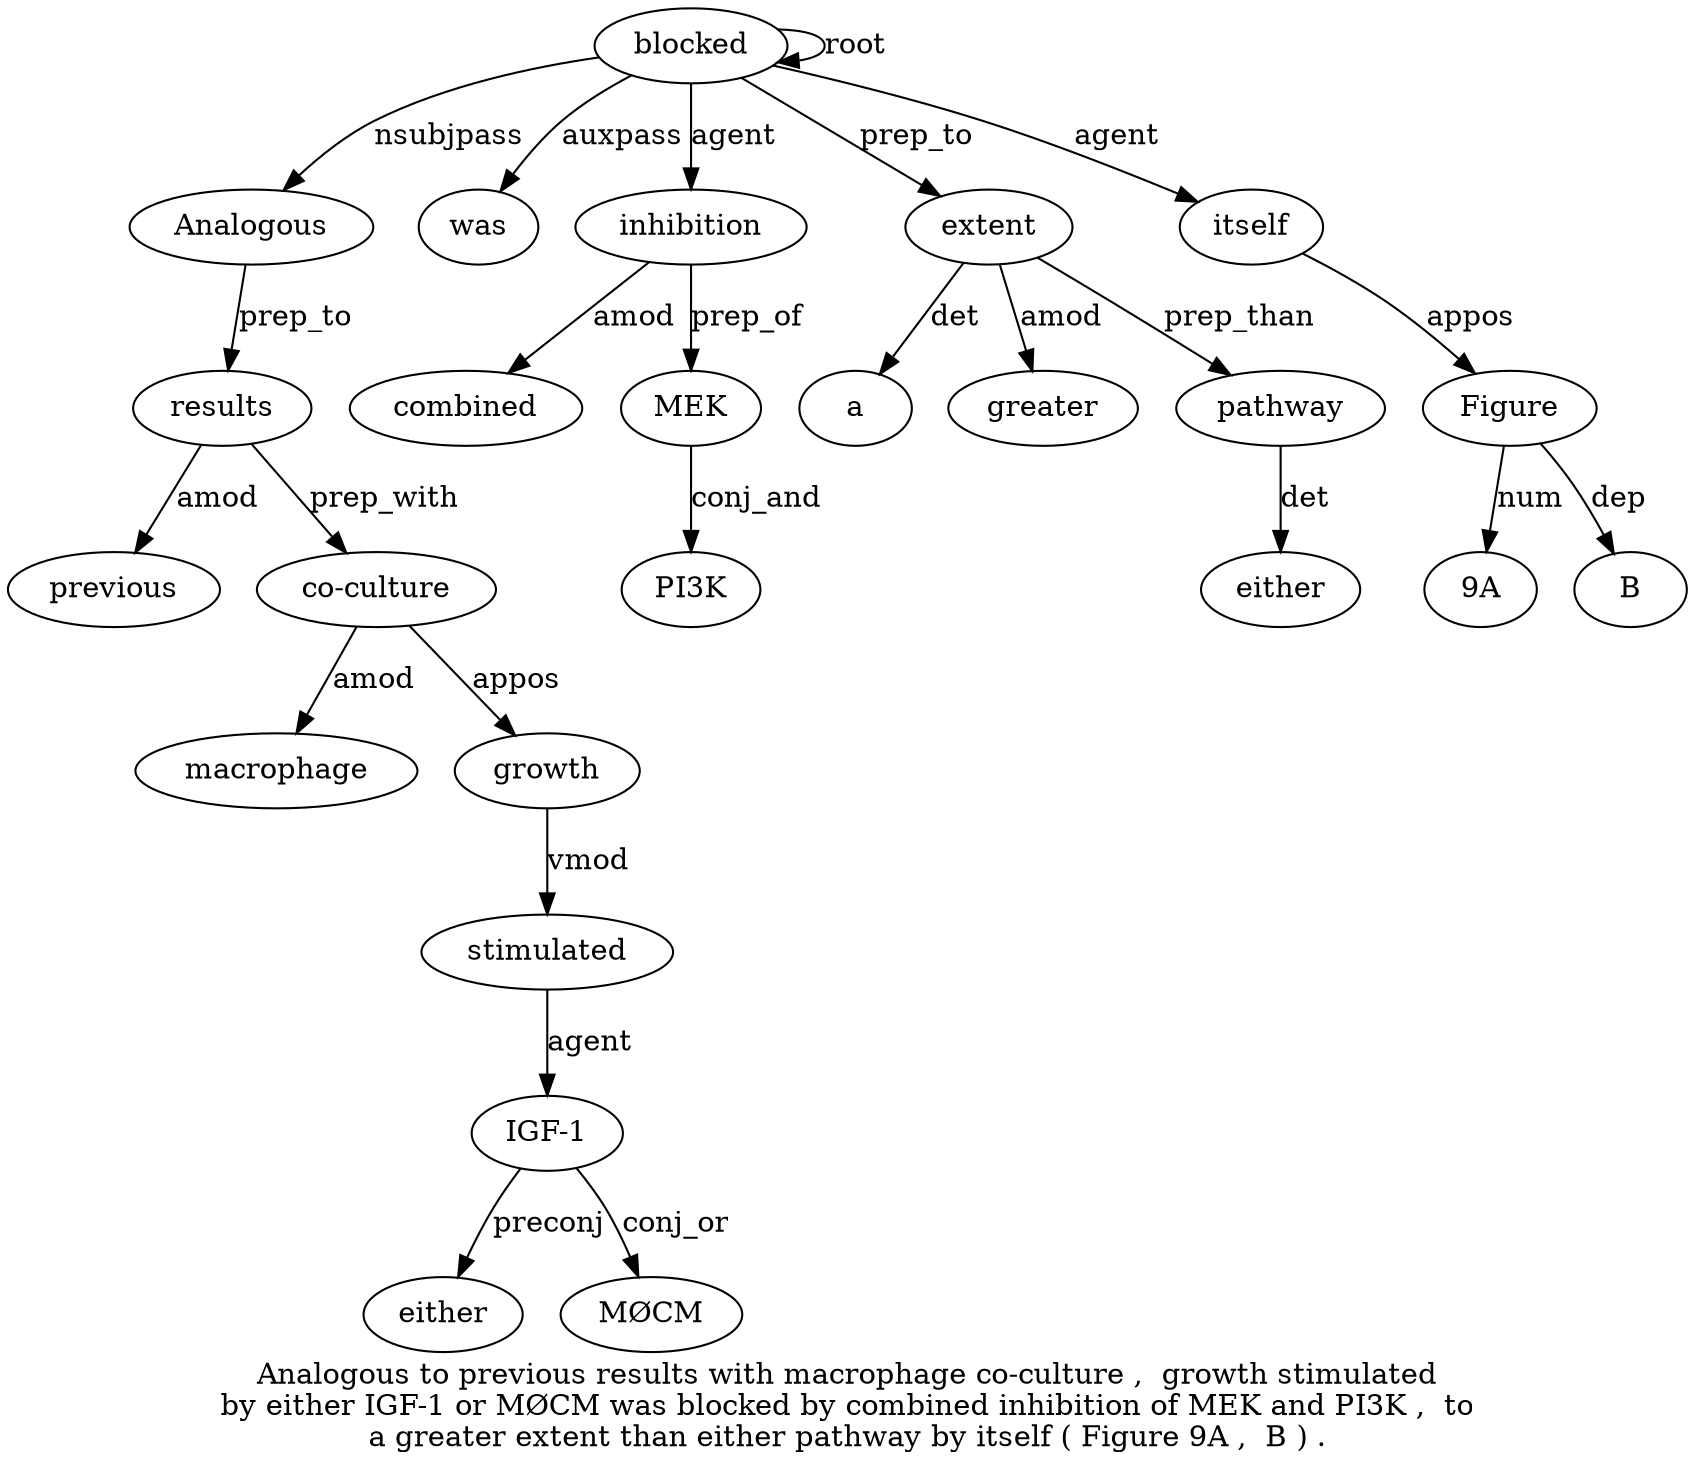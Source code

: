 digraph "Analogous to previous results with macrophage co-culture ,  growth stimulated by either IGF-1 or MØCM was blocked by combined inhibition of MEK and PI3K ,  to a greater extent than either pathway by itself ( Figure 9A ,  B ) ." {
label="Analogous to previous results with macrophage co-culture ,  growth stimulated
by either IGF-1 or MØCM was blocked by combined inhibition of MEK and PI3K ,  to
a greater extent than either pathway by itself ( Figure 9A ,  B ) .";
blocked17 [style=filled, fillcolor=white, label=blocked];
Analogous1 [style=filled, fillcolor=white, label=Analogous];
blocked17 -> Analogous1  [label=nsubjpass];
results4 [style=filled, fillcolor=white, label=results];
previous3 [style=filled, fillcolor=white, label=previous];
results4 -> previous3  [label=amod];
Analogous1 -> results4  [label=prep_to];
"co-culture7" [style=filled, fillcolor=white, label="co-culture"];
macrophage6 [style=filled, fillcolor=white, label=macrophage];
"co-culture7" -> macrophage6  [label=amod];
results4 -> "co-culture7"  [label=prep_with];
growth9 [style=filled, fillcolor=white, label=growth];
"co-culture7" -> growth9  [label=appos];
stimulated10 [style=filled, fillcolor=white, label=stimulated];
growth9 -> stimulated10  [label=vmod];
"IGF-13" [style=filled, fillcolor=white, label="IGF-1"];
either12 [style=filled, fillcolor=white, label=either];
"IGF-13" -> either12  [label=preconj];
stimulated10 -> "IGF-13"  [label=agent];
"MØCM15" [style=filled, fillcolor=white, label="MØCM"];
"IGF-13" -> "MØCM15"  [label=conj_or];
was16 [style=filled, fillcolor=white, label=was];
blocked17 -> was16  [label=auxpass];
blocked17 -> blocked17  [label=root];
inhibition20 [style=filled, fillcolor=white, label=inhibition];
combined19 [style=filled, fillcolor=white, label=combined];
inhibition20 -> combined19  [label=amod];
blocked17 -> inhibition20  [label=agent];
MEK22 [style=filled, fillcolor=white, label=MEK];
inhibition20 -> MEK22  [label=prep_of];
PI3K24 [style=filled, fillcolor=white, label=PI3K];
MEK22 -> PI3K24  [label=conj_and];
extent29 [style=filled, fillcolor=white, label=extent];
a27 [style=filled, fillcolor=white, label=a];
extent29 -> a27  [label=det];
greater28 [style=filled, fillcolor=white, label=greater];
extent29 -> greater28  [label=amod];
blocked17 -> extent29  [label=prep_to];
pathway32 [style=filled, fillcolor=white, label=pathway];
either31 [style=filled, fillcolor=white, label=either];
pathway32 -> either31  [label=det];
extent29 -> pathway32  [label=prep_than];
itself34 [style=filled, fillcolor=white, label=itself];
blocked17 -> itself34  [label=agent];
Figure36 [style=filled, fillcolor=white, label=Figure];
itself34 -> Figure36  [label=appos];
"9A37" [style=filled, fillcolor=white, label="9A"];
Figure36 -> "9A37"  [label=num];
B39 [style=filled, fillcolor=white, label=B];
Figure36 -> B39  [label=dep];
}
